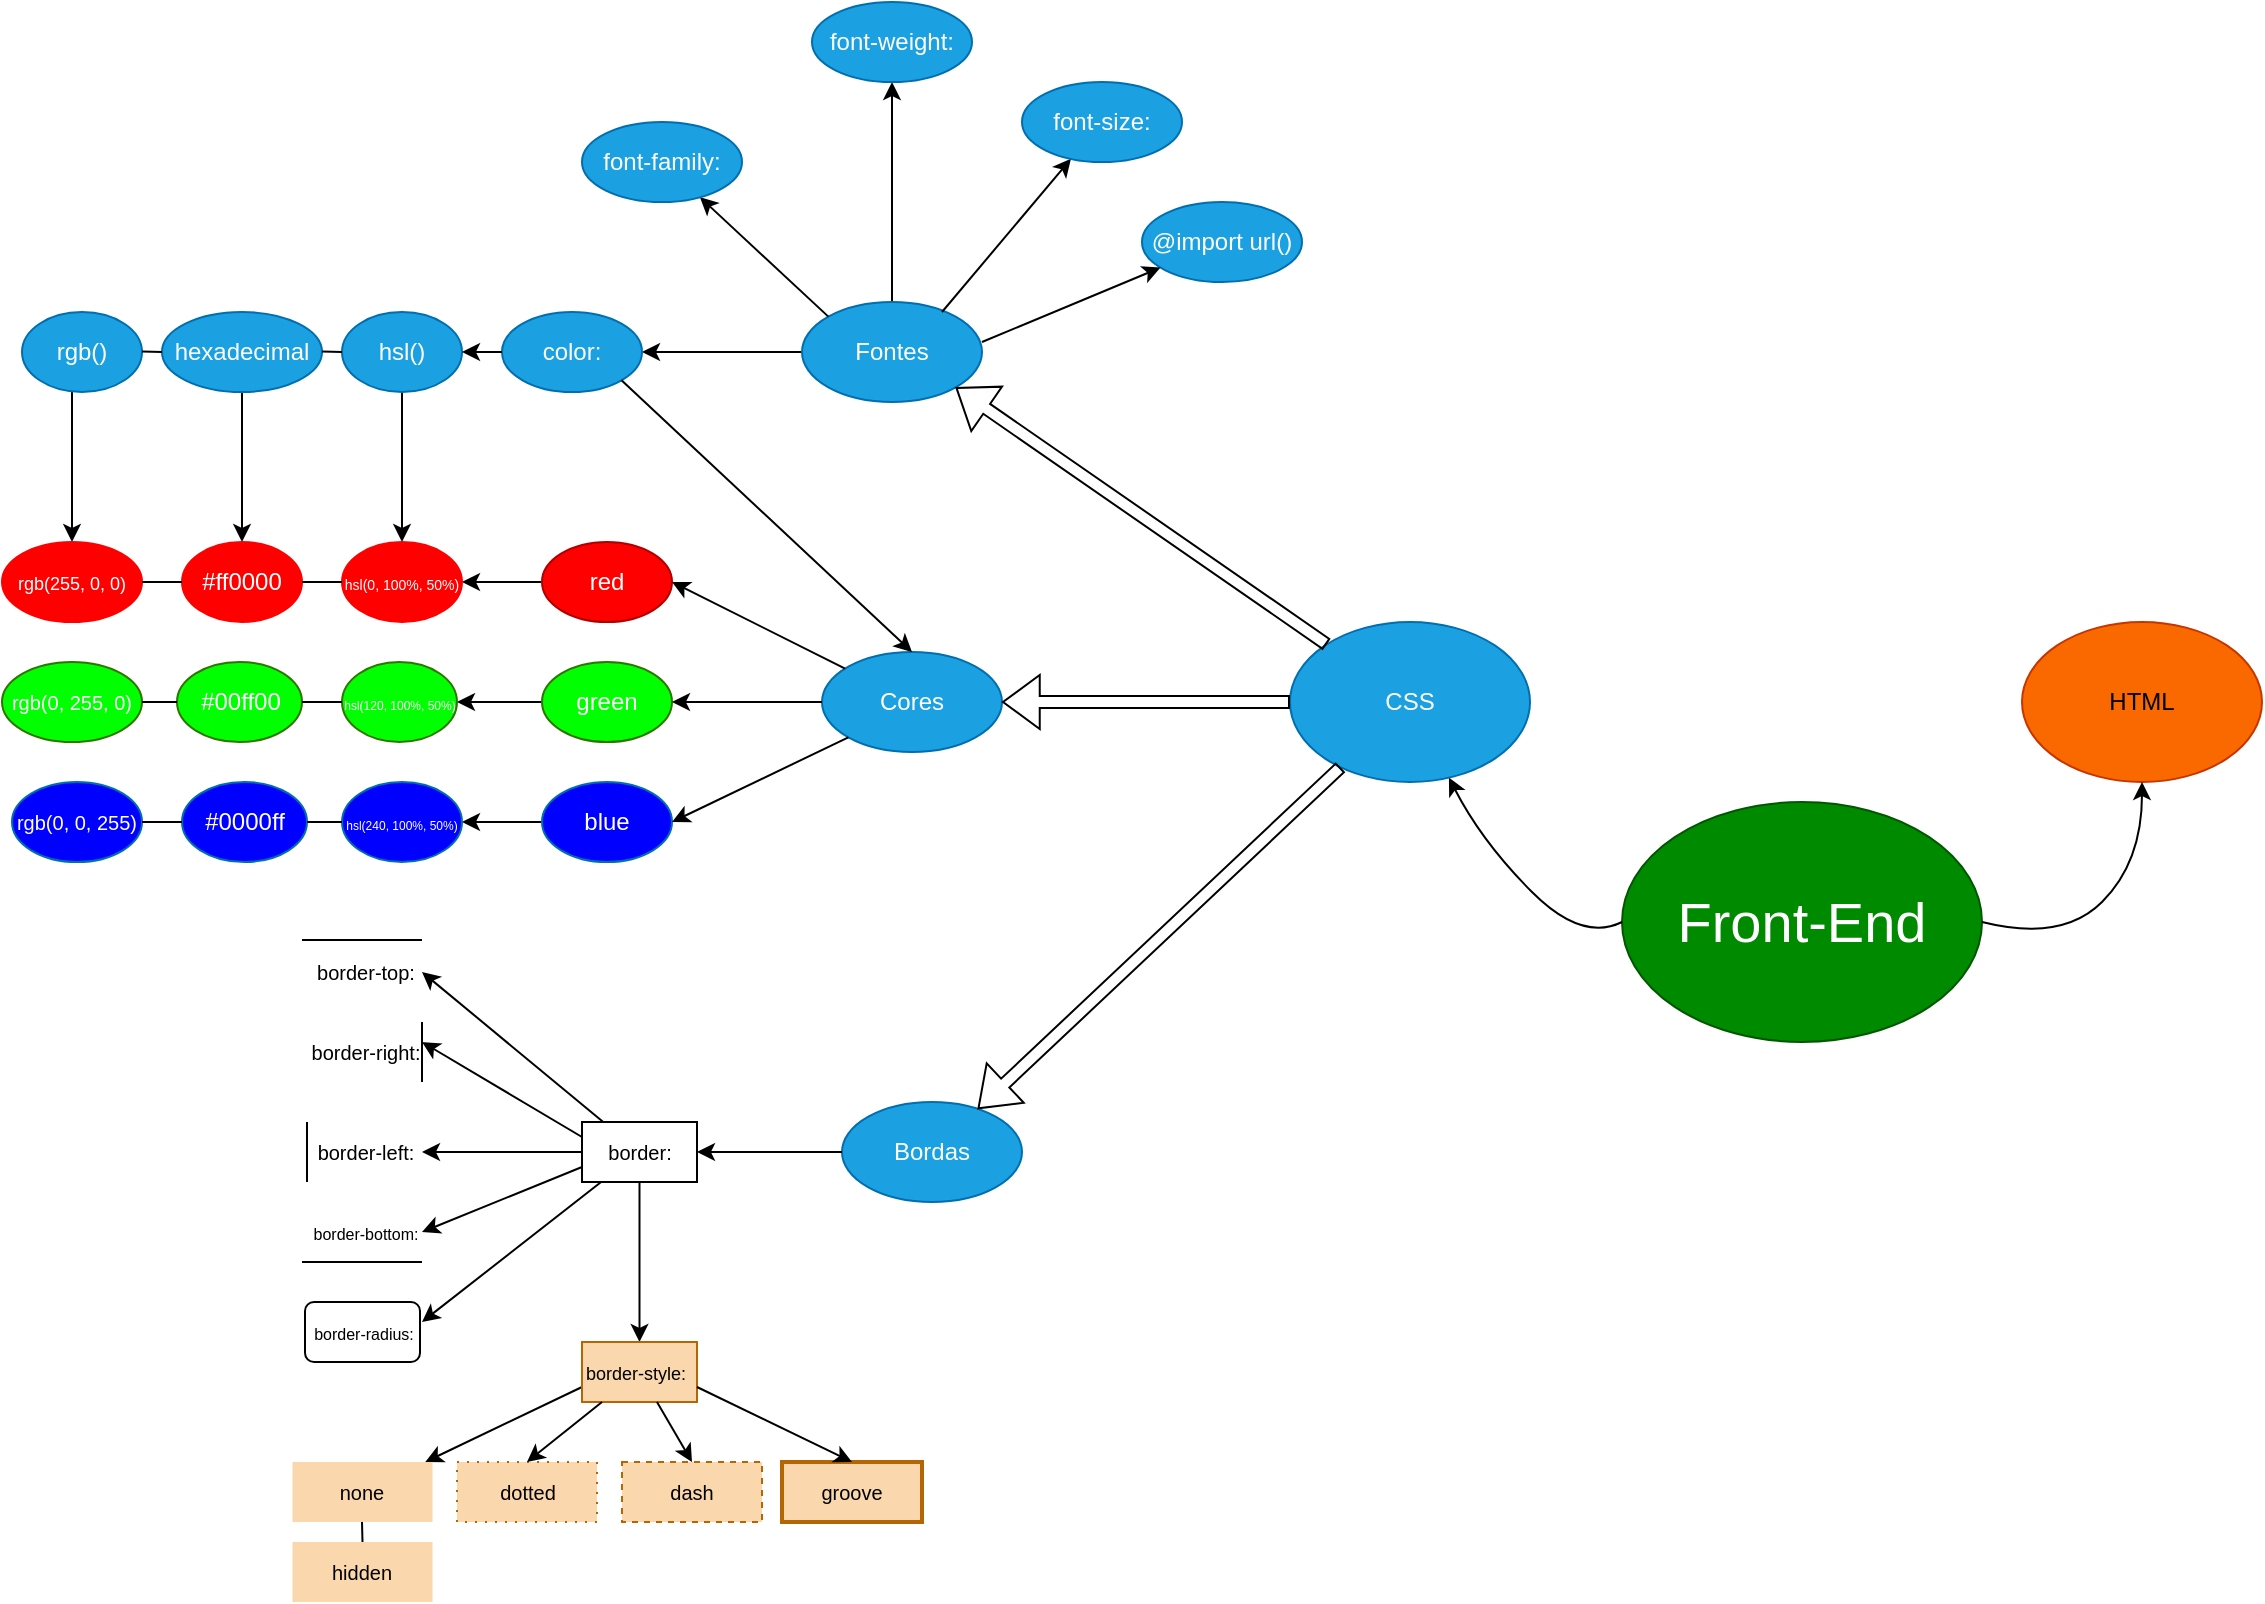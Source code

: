 <mxfile version="20.7.4" type="github">
  <diagram id="JXbd3Xh_fMig0dIp4bEp" name="Página-1">
    <mxGraphModel dx="1687" dy="896" grid="1" gridSize="10" guides="1" tooltips="1" connect="1" arrows="1" fold="1" page="1" pageScale="1" pageWidth="1920" pageHeight="1200" math="0" shadow="0">
      <root>
        <mxCell id="0" />
        <mxCell id="1" parent="0" />
        <mxCell id="tiq8Vk0MEegw2YPeXYxS-1" value="CSS" style="ellipse;whiteSpace=wrap;html=1;fillColor=#1ba1e2;fontColor=#ffffff;strokeColor=#006EAF;" vertex="1" parent="1">
          <mxGeometry x="654" y="440" width="120" height="80" as="geometry" />
        </mxCell>
        <mxCell id="tiq8Vk0MEegw2YPeXYxS-2" value="&lt;font style=&quot;font-size: 28px;&quot;&gt;Front-End&lt;/font&gt;" style="ellipse;whiteSpace=wrap;html=1;fillColor=#008a00;fontColor=#ffffff;strokeColor=#005700;" vertex="1" parent="1">
          <mxGeometry x="820" y="530" width="180" height="120" as="geometry" />
        </mxCell>
        <mxCell id="tiq8Vk0MEegw2YPeXYxS-3" value="&lt;div style=&quot;font-size: 12px;&quot;&gt;&lt;font style=&quot;font-size: 12px;&quot;&gt;HTML&lt;/font&gt;&lt;/div&gt;" style="ellipse;whiteSpace=wrap;html=1;fontSize=28;fillColor=#fa6800;fontColor=#000000;strokeColor=#C73500;" vertex="1" parent="1">
          <mxGeometry x="1020" y="440" width="120" height="80" as="geometry" />
        </mxCell>
        <mxCell id="tiq8Vk0MEegw2YPeXYxS-5" value="" style="curved=1;endArrow=classic;html=1;rounded=0;fontSize=12;exitX=0;exitY=0.5;exitDx=0;exitDy=0;" edge="1" parent="1" source="tiq8Vk0MEegw2YPeXYxS-2" target="tiq8Vk0MEegw2YPeXYxS-1">
          <mxGeometry width="50" height="50" relative="1" as="geometry">
            <mxPoint x="750" y="600" as="sourcePoint" />
            <mxPoint x="800" y="550" as="targetPoint" />
            <Array as="points">
              <mxPoint x="800" y="600" />
              <mxPoint x="750" y="550" />
            </Array>
          </mxGeometry>
        </mxCell>
        <mxCell id="tiq8Vk0MEegw2YPeXYxS-7" value="" style="curved=1;endArrow=classic;html=1;rounded=0;fontSize=12;entryX=0.5;entryY=1;entryDx=0;entryDy=0;exitX=1;exitY=0.5;exitDx=0;exitDy=0;" edge="1" parent="1" source="tiq8Vk0MEegw2YPeXYxS-2" target="tiq8Vk0MEegw2YPeXYxS-3">
          <mxGeometry width="50" height="50" relative="1" as="geometry">
            <mxPoint x="1040" y="600" as="sourcePoint" />
            <mxPoint x="1090" y="550" as="targetPoint" />
            <Array as="points">
              <mxPoint x="1040" y="600" />
              <mxPoint x="1080" y="560" />
            </Array>
          </mxGeometry>
        </mxCell>
        <mxCell id="tiq8Vk0MEegw2YPeXYxS-10" value="Cores" style="ellipse;whiteSpace=wrap;html=1;fillColor=#1ba1e2;fontColor=#ffffff;strokeColor=#006EAF;" vertex="1" parent="1">
          <mxGeometry x="420" y="455" width="90" height="50" as="geometry" />
        </mxCell>
        <mxCell id="tiq8Vk0MEegw2YPeXYxS-19" value="" style="edgeStyle=orthogonalEdgeStyle;rounded=0;orthogonalLoop=1;jettySize=auto;html=1;fontSize=12;exitX=0.5;exitY=0;exitDx=0;exitDy=0;" edge="1" parent="1" source="tiq8Vk0MEegw2YPeXYxS-12" target="tiq8Vk0MEegw2YPeXYxS-16">
          <mxGeometry x="0.303" y="-10" relative="1" as="geometry">
            <Array as="points">
              <mxPoint x="455" y="220" />
              <mxPoint x="455" y="220" />
            </Array>
            <mxPoint as="offset" />
          </mxGeometry>
        </mxCell>
        <mxCell id="tiq8Vk0MEegw2YPeXYxS-21" style="edgeStyle=orthogonalEdgeStyle;rounded=0;orthogonalLoop=1;jettySize=auto;html=1;fontSize=12;" edge="1" parent="1" source="tiq8Vk0MEegw2YPeXYxS-12" target="tiq8Vk0MEegw2YPeXYxS-20">
          <mxGeometry relative="1" as="geometry" />
        </mxCell>
        <mxCell id="tiq8Vk0MEegw2YPeXYxS-12" value="Fontes" style="ellipse;whiteSpace=wrap;html=1;fillColor=#1ba1e2;fontColor=#ffffff;strokeColor=#006EAF;" vertex="1" parent="1">
          <mxGeometry x="410" y="280" width="90" height="50" as="geometry" />
        </mxCell>
        <mxCell id="tiq8Vk0MEegw2YPeXYxS-14" value="Bordas" style="ellipse;whiteSpace=wrap;html=1;fillColor=#1ba1e2;fontColor=#ffffff;strokeColor=#006EAF;" vertex="1" parent="1">
          <mxGeometry x="430" y="680" width="90" height="50" as="geometry" />
        </mxCell>
        <mxCell id="tiq8Vk0MEegw2YPeXYxS-16" value="font-weight:" style="ellipse;whiteSpace=wrap;html=1;fillColor=#1ba1e2;fontColor=#ffffff;strokeColor=#006EAF;" vertex="1" parent="1">
          <mxGeometry x="415" y="130" width="80" height="40" as="geometry" />
        </mxCell>
        <mxCell id="tiq8Vk0MEegw2YPeXYxS-20" value="color:" style="ellipse;whiteSpace=wrap;html=1;fillColor=#1ba1e2;fontColor=#ffffff;strokeColor=#006EAF;fontSize=12;" vertex="1" parent="1">
          <mxGeometry x="260" y="285" width="70" height="40" as="geometry" />
        </mxCell>
        <mxCell id="tiq8Vk0MEegw2YPeXYxS-29" value="" style="endArrow=classic;html=1;rounded=0;fontSize=12;exitX=0;exitY=0;exitDx=0;exitDy=0;" edge="1" parent="1" source="tiq8Vk0MEegw2YPeXYxS-12" target="tiq8Vk0MEegw2YPeXYxS-31">
          <mxGeometry width="50" height="50" relative="1" as="geometry">
            <mxPoint x="370" y="280" as="sourcePoint" />
            <mxPoint x="340" y="210" as="targetPoint" />
          </mxGeometry>
        </mxCell>
        <mxCell id="tiq8Vk0MEegw2YPeXYxS-31" value="font-family:" style="ellipse;whiteSpace=wrap;html=1;fillColor=#1ba1e2;fontColor=#ffffff;strokeColor=#006EAF;" vertex="1" parent="1">
          <mxGeometry x="300" y="190" width="80" height="40" as="geometry" />
        </mxCell>
        <mxCell id="tiq8Vk0MEegw2YPeXYxS-32" value="" style="endArrow=classic;html=1;rounded=0;fontSize=12;entryX=0.5;entryY=0;entryDx=0;entryDy=0;exitX=1;exitY=1;exitDx=0;exitDy=0;" edge="1" parent="1" source="tiq8Vk0MEegw2YPeXYxS-20" target="tiq8Vk0MEegw2YPeXYxS-10">
          <mxGeometry width="50" height="50" relative="1" as="geometry">
            <mxPoint x="340" y="420" as="sourcePoint" />
            <mxPoint x="390" y="370" as="targetPoint" />
          </mxGeometry>
        </mxCell>
        <mxCell id="tiq8Vk0MEegw2YPeXYxS-33" value="" style="endArrow=classic;html=1;rounded=0;fontSize=12;" edge="1" parent="1" target="tiq8Vk0MEegw2YPeXYxS-34">
          <mxGeometry width="50" height="50" relative="1" as="geometry">
            <mxPoint x="480" y="285" as="sourcePoint" />
            <mxPoint x="550" y="200" as="targetPoint" />
          </mxGeometry>
        </mxCell>
        <mxCell id="tiq8Vk0MEegw2YPeXYxS-34" value="font-size:" style="ellipse;whiteSpace=wrap;html=1;fillColor=#1ba1e2;fontColor=#ffffff;strokeColor=#006EAF;" vertex="1" parent="1">
          <mxGeometry x="520" y="170" width="80" height="40" as="geometry" />
        </mxCell>
        <mxCell id="tiq8Vk0MEegw2YPeXYxS-35" value="" style="shape=flexArrow;endArrow=classic;html=1;rounded=0;fontSize=12;width=6;endSize=5.79;entryX=1;entryY=1;entryDx=0;entryDy=0;" edge="1" parent="1" source="tiq8Vk0MEegw2YPeXYxS-1" target="tiq8Vk0MEegw2YPeXYxS-12">
          <mxGeometry width="50" height="50" relative="1" as="geometry">
            <mxPoint x="680" y="440" as="sourcePoint" />
            <mxPoint x="550" y="370" as="targetPoint" />
          </mxGeometry>
        </mxCell>
        <mxCell id="tiq8Vk0MEegw2YPeXYxS-36" value="" style="shape=flexArrow;endArrow=classic;html=1;rounded=0;fontSize=12;width=6;endSize=5.79;entryX=1;entryY=0.5;entryDx=0;entryDy=0;" edge="1" parent="1" source="tiq8Vk0MEegw2YPeXYxS-1" target="tiq8Vk0MEegw2YPeXYxS-10">
          <mxGeometry width="50" height="50" relative="1" as="geometry">
            <mxPoint x="685.54" y="608.521" as="sourcePoint" />
            <mxPoint x="500.0" y="479.998" as="targetPoint" />
          </mxGeometry>
        </mxCell>
        <mxCell id="tiq8Vk0MEegw2YPeXYxS-38" value="" style="shape=flexArrow;endArrow=classic;html=1;rounded=0;fontSize=12;width=6;endSize=5.79;" edge="1" parent="1" source="tiq8Vk0MEegw2YPeXYxS-1" target="tiq8Vk0MEegw2YPeXYxS-14">
          <mxGeometry width="50" height="50" relative="1" as="geometry">
            <mxPoint x="664" y="650" as="sourcePoint" />
            <mxPoint x="520" y="650" as="targetPoint" />
          </mxGeometry>
        </mxCell>
        <mxCell id="tiq8Vk0MEegw2YPeXYxS-39" value="@import url()" style="ellipse;whiteSpace=wrap;html=1;fillColor=#1ba1e2;fontColor=#ffffff;strokeColor=#006EAF;" vertex="1" parent="1">
          <mxGeometry x="580" y="230" width="80" height="40" as="geometry" />
        </mxCell>
        <mxCell id="tiq8Vk0MEegw2YPeXYxS-40" value="" style="endArrow=classic;html=1;rounded=0;fontSize=12;" edge="1" parent="1" target="tiq8Vk0MEegw2YPeXYxS-39">
          <mxGeometry width="50" height="50" relative="1" as="geometry">
            <mxPoint x="500" y="300" as="sourcePoint" />
            <mxPoint x="550" y="250" as="targetPoint" />
          </mxGeometry>
        </mxCell>
        <mxCell id="tiq8Vk0MEegw2YPeXYxS-81" value="" style="edgeStyle=none;rounded=0;orthogonalLoop=1;jettySize=auto;html=1;fontSize=10;entryX=1;entryY=0.5;entryDx=0;entryDy=0;" edge="1" parent="1" source="tiq8Vk0MEegw2YPeXYxS-41" target="tiq8Vk0MEegw2YPeXYxS-78">
          <mxGeometry relative="1" as="geometry" />
        </mxCell>
        <mxCell id="tiq8Vk0MEegw2YPeXYxS-41" value="blue" style="ellipse;whiteSpace=wrap;html=1;fillColor=#0000ff;fontColor=#ffffff;strokeColor=#006EAF;" vertex="1" parent="1">
          <mxGeometry x="280" y="520" width="65" height="40" as="geometry" />
        </mxCell>
        <mxCell id="tiq8Vk0MEegw2YPeXYxS-62" value="" style="edgeStyle=none;rounded=0;orthogonalLoop=1;jettySize=auto;html=1;fontSize=9;entryX=1;entryY=0.5;entryDx=0;entryDy=0;" edge="1" parent="1" source="tiq8Vk0MEegw2YPeXYxS-43" target="tiq8Vk0MEegw2YPeXYxS-56">
          <mxGeometry relative="1" as="geometry" />
        </mxCell>
        <mxCell id="tiq8Vk0MEegw2YPeXYxS-43" value="red" style="ellipse;whiteSpace=wrap;html=1;fillColor=#FF0000;fontColor=#ffffff;strokeColor=#B20000;" vertex="1" parent="1">
          <mxGeometry x="280" y="400" width="65" height="40" as="geometry" />
        </mxCell>
        <mxCell id="tiq8Vk0MEegw2YPeXYxS-74" value="" style="edgeStyle=none;rounded=0;orthogonalLoop=1;jettySize=auto;html=1;fontSize=10;entryX=1;entryY=0.5;entryDx=0;entryDy=0;" edge="1" parent="1" source="tiq8Vk0MEegw2YPeXYxS-44" target="tiq8Vk0MEegw2YPeXYxS-71">
          <mxGeometry relative="1" as="geometry" />
        </mxCell>
        <mxCell id="tiq8Vk0MEegw2YPeXYxS-44" value="green" style="ellipse;whiteSpace=wrap;html=1;fillColor=#00ff00;fontColor=#ffffff;strokeColor=#2D7600;" vertex="1" parent="1">
          <mxGeometry x="280" y="460" width="65" height="40" as="geometry" />
        </mxCell>
        <mxCell id="tiq8Vk0MEegw2YPeXYxS-45" value="" style="endArrow=classic;html=1;rounded=0;fontSize=12;entryX=1;entryY=0.5;entryDx=0;entryDy=0;" edge="1" parent="1" source="tiq8Vk0MEegw2YPeXYxS-10" target="tiq8Vk0MEegw2YPeXYxS-44">
          <mxGeometry width="50" height="50" relative="1" as="geometry">
            <mxPoint x="365" y="495" as="sourcePoint" />
            <mxPoint x="415" y="445" as="targetPoint" />
          </mxGeometry>
        </mxCell>
        <mxCell id="tiq8Vk0MEegw2YPeXYxS-46" value="" style="endArrow=classic;html=1;rounded=0;fontSize=12;entryX=1;entryY=0.5;entryDx=0;entryDy=0;" edge="1" parent="1" source="tiq8Vk0MEegw2YPeXYxS-10" target="tiq8Vk0MEegw2YPeXYxS-43">
          <mxGeometry width="50" height="50" relative="1" as="geometry">
            <mxPoint x="330" y="530" as="sourcePoint" />
            <mxPoint x="380" y="480" as="targetPoint" />
          </mxGeometry>
        </mxCell>
        <mxCell id="tiq8Vk0MEegw2YPeXYxS-47" value="" style="endArrow=classic;html=1;rounded=0;fontSize=12;entryX=1;entryY=0.5;entryDx=0;entryDy=0;exitX=0;exitY=1;exitDx=0;exitDy=0;" edge="1" parent="1" source="tiq8Vk0MEegw2YPeXYxS-10" target="tiq8Vk0MEegw2YPeXYxS-41">
          <mxGeometry width="50" height="50" relative="1" as="geometry">
            <mxPoint x="330" y="560" as="sourcePoint" />
            <mxPoint x="380" y="510" as="targetPoint" />
          </mxGeometry>
        </mxCell>
        <mxCell id="tiq8Vk0MEegw2YPeXYxS-61" value="" style="edgeStyle=none;rounded=0;orthogonalLoop=1;jettySize=auto;html=1;fontSize=7;exitX=0.417;exitY=0.625;exitDx=0;exitDy=0;exitPerimeter=0;" edge="1" parent="1" source="tiq8Vk0MEegw2YPeXYxS-49" target="tiq8Vk0MEegw2YPeXYxS-60">
          <mxGeometry relative="1" as="geometry">
            <mxPoint x="45" y="350" as="sourcePoint" />
          </mxGeometry>
        </mxCell>
        <mxCell id="tiq8Vk0MEegw2YPeXYxS-49" value="rgb()" style="ellipse;whiteSpace=wrap;html=1;fillColor=#1ba1e2;fontColor=#ffffff;strokeColor=#006EAF;fontSize=12;" vertex="1" parent="1">
          <mxGeometry x="20" y="285" width="60" height="40" as="geometry" />
        </mxCell>
        <mxCell id="tiq8Vk0MEegw2YPeXYxS-59" value="" style="edgeStyle=none;rounded=0;orthogonalLoop=1;jettySize=auto;html=1;fontSize=7;" edge="1" parent="1" source="tiq8Vk0MEegw2YPeXYxS-50" target="tiq8Vk0MEegw2YPeXYxS-58">
          <mxGeometry relative="1" as="geometry" />
        </mxCell>
        <mxCell id="tiq8Vk0MEegw2YPeXYxS-50" value="hexadecimal" style="ellipse;whiteSpace=wrap;html=1;fillColor=#1ba1e2;fontColor=#ffffff;strokeColor=#006EAF;fontSize=12;" vertex="1" parent="1">
          <mxGeometry x="90" y="285" width="80" height="40" as="geometry" />
        </mxCell>
        <mxCell id="tiq8Vk0MEegw2YPeXYxS-57" value="" style="edgeStyle=none;rounded=0;orthogonalLoop=1;jettySize=auto;html=1;fontSize=12;" edge="1" parent="1" source="tiq8Vk0MEegw2YPeXYxS-51" target="tiq8Vk0MEegw2YPeXYxS-56">
          <mxGeometry relative="1" as="geometry" />
        </mxCell>
        <mxCell id="tiq8Vk0MEegw2YPeXYxS-51" value="hsl()" style="ellipse;whiteSpace=wrap;html=1;fillColor=#1ba1e2;fontColor=#ffffff;strokeColor=#006EAF;fontSize=12;" vertex="1" parent="1">
          <mxGeometry x="180" y="285" width="60" height="40" as="geometry" />
        </mxCell>
        <mxCell id="tiq8Vk0MEegw2YPeXYxS-52" value="" style="endArrow=none;html=1;rounded=0;fontSize=12;" edge="1" parent="1">
          <mxGeometry width="50" height="50" relative="1" as="geometry">
            <mxPoint x="80" y="304.76" as="sourcePoint" />
            <mxPoint x="90" y="305" as="targetPoint" />
          </mxGeometry>
        </mxCell>
        <mxCell id="tiq8Vk0MEegw2YPeXYxS-53" value="" style="endArrow=none;html=1;rounded=0;fontSize=12;" edge="1" parent="1" target="tiq8Vk0MEegw2YPeXYxS-51">
          <mxGeometry width="50" height="50" relative="1" as="geometry">
            <mxPoint x="170" y="304.76" as="sourcePoint" />
            <mxPoint x="180" y="330" as="targetPoint" />
          </mxGeometry>
        </mxCell>
        <mxCell id="tiq8Vk0MEegw2YPeXYxS-54" value="" style="endArrow=classic;html=1;rounded=0;fontSize=12;entryX=1;entryY=0.5;entryDx=0;entryDy=0;" edge="1" parent="1" target="tiq8Vk0MEegw2YPeXYxS-51">
          <mxGeometry width="50" height="50" relative="1" as="geometry">
            <mxPoint x="260" y="305" as="sourcePoint" />
            <mxPoint x="240" y="304.76" as="targetPoint" />
          </mxGeometry>
        </mxCell>
        <mxCell id="tiq8Vk0MEegw2YPeXYxS-56" value="&lt;div align=&quot;left&quot;&gt;&lt;font style=&quot;font-size: 7px;&quot;&gt;hsl(0, 100%, 50%)&lt;/font&gt;&lt;br&gt;&lt;/div&gt;" style="ellipse;whiteSpace=wrap;html=1;fillColor=#ff0000;fontColor=#ffffff;strokeColor=#FF0000;fontSize=12;" vertex="1" parent="1">
          <mxGeometry x="180" y="400" width="60" height="40" as="geometry" />
        </mxCell>
        <mxCell id="tiq8Vk0MEegw2YPeXYxS-58" value="&lt;div&gt;#ff0000&lt;/div&gt;" style="ellipse;whiteSpace=wrap;html=1;fillColor=#FF0000;fontColor=#ffffff;strokeColor=#FF0000;fontSize=12;" vertex="1" parent="1">
          <mxGeometry x="100" y="400" width="60" height="40" as="geometry" />
        </mxCell>
        <mxCell id="tiq8Vk0MEegw2YPeXYxS-60" value="&lt;font style=&quot;font-size: 9px;&quot;&gt;rgb(255, 0, 0)&lt;/font&gt;" style="ellipse;whiteSpace=wrap;html=1;fillColor=#FF0000;fontColor=#ffffff;strokeColor=#FF0000;fontSize=12;" vertex="1" parent="1">
          <mxGeometry x="10" y="400" width="70" height="40" as="geometry" />
        </mxCell>
        <mxCell id="tiq8Vk0MEegw2YPeXYxS-67" value="" style="endArrow=none;html=1;rounded=0;fontSize=9;entryX=0;entryY=0.5;entryDx=0;entryDy=0;exitX=1;exitY=0.5;exitDx=0;exitDy=0;" edge="1" parent="1" source="tiq8Vk0MEegw2YPeXYxS-58" target="tiq8Vk0MEegw2YPeXYxS-56">
          <mxGeometry width="50" height="50" relative="1" as="geometry">
            <mxPoint x="140" y="500" as="sourcePoint" />
            <mxPoint x="190" y="450" as="targetPoint" />
          </mxGeometry>
        </mxCell>
        <mxCell id="tiq8Vk0MEegw2YPeXYxS-68" value="" style="endArrow=none;html=1;rounded=0;fontSize=9;exitX=1;exitY=0.5;exitDx=0;exitDy=0;entryX=0;entryY=0.5;entryDx=0;entryDy=0;" edge="1" parent="1" source="tiq8Vk0MEegw2YPeXYxS-60" target="tiq8Vk0MEegw2YPeXYxS-58">
          <mxGeometry width="50" height="50" relative="1" as="geometry">
            <mxPoint x="60" y="505" as="sourcePoint" />
            <mxPoint x="110" y="455" as="targetPoint" />
          </mxGeometry>
        </mxCell>
        <mxCell id="tiq8Vk0MEegw2YPeXYxS-71" value="&lt;font style=&quot;font-size: 6px;&quot;&gt;hsl(120, 100%, 50%)&lt;/font&gt;" style="ellipse;whiteSpace=wrap;html=1;fillColor=#00ff00;fontColor=#ffffff;strokeColor=#2D7600;" vertex="1" parent="1">
          <mxGeometry x="180" y="460" width="57.5" height="40" as="geometry" />
        </mxCell>
        <mxCell id="tiq8Vk0MEegw2YPeXYxS-72" value="#00ff00" style="ellipse;whiteSpace=wrap;html=1;fillColor=#00ff00;fontColor=#ffffff;strokeColor=#2D7600;" vertex="1" parent="1">
          <mxGeometry x="97.5" y="460" width="62.5" height="40" as="geometry" />
        </mxCell>
        <mxCell id="tiq8Vk0MEegw2YPeXYxS-73" value="&lt;font style=&quot;font-size: 10px;&quot;&gt;rgb(0, 255, 0)&lt;/font&gt;" style="ellipse;whiteSpace=wrap;html=1;fillColor=#00ff00;fontColor=#ffffff;strokeColor=#2D7600;" vertex="1" parent="1">
          <mxGeometry x="10" y="460" width="70" height="40" as="geometry" />
        </mxCell>
        <mxCell id="tiq8Vk0MEegw2YPeXYxS-75" value="" style="endArrow=none;html=1;rounded=0;fontSize=9;exitX=1;exitY=0.5;exitDx=0;exitDy=0;entryX=0;entryY=0.5;entryDx=0;entryDy=0;" edge="1" parent="1" source="tiq8Vk0MEegw2YPeXYxS-73" target="tiq8Vk0MEegw2YPeXYxS-72">
          <mxGeometry width="50" height="50" relative="1" as="geometry">
            <mxPoint x="80.0" y="479.76" as="sourcePoint" />
            <mxPoint x="100" y="480" as="targetPoint" />
          </mxGeometry>
        </mxCell>
        <mxCell id="tiq8Vk0MEegw2YPeXYxS-76" value="" style="endArrow=none;html=1;rounded=0;fontSize=9;exitX=1;exitY=0.5;exitDx=0;exitDy=0;" edge="1" parent="1" source="tiq8Vk0MEegw2YPeXYxS-72" target="tiq8Vk0MEegw2YPeXYxS-71">
          <mxGeometry width="50" height="50" relative="1" as="geometry">
            <mxPoint x="157.5" y="515" as="sourcePoint" />
            <mxPoint x="170" y="515" as="targetPoint" />
          </mxGeometry>
        </mxCell>
        <mxCell id="tiq8Vk0MEegw2YPeXYxS-77" style="edgeStyle=none;rounded=0;orthogonalLoop=1;jettySize=auto;html=1;exitX=0;exitY=0.5;exitDx=0;exitDy=0;fontSize=10;" edge="1" parent="1" source="tiq8Vk0MEegw2YPeXYxS-71" target="tiq8Vk0MEegw2YPeXYxS-71">
          <mxGeometry relative="1" as="geometry" />
        </mxCell>
        <mxCell id="tiq8Vk0MEegw2YPeXYxS-78" value="&lt;font style=&quot;font-size: 6px;&quot;&gt;hsl(240, 100%, 50%)&lt;/font&gt;" style="ellipse;whiteSpace=wrap;html=1;fillColor=#0000ff;fontColor=#ffffff;strokeColor=#006EAF;" vertex="1" parent="1">
          <mxGeometry x="180" y="520" width="60" height="40" as="geometry" />
        </mxCell>
        <mxCell id="tiq8Vk0MEegw2YPeXYxS-79" value="#0000ff" style="ellipse;whiteSpace=wrap;html=1;fillColor=#0000ff;fontColor=#ffffff;strokeColor=#006EAF;" vertex="1" parent="1">
          <mxGeometry x="100" y="520" width="62.5" height="40" as="geometry" />
        </mxCell>
        <mxCell id="tiq8Vk0MEegw2YPeXYxS-80" value="&lt;font style=&quot;font-size: 10px;&quot;&gt;rgb(0, 0, 255)&lt;/font&gt;" style="ellipse;whiteSpace=wrap;html=1;fillColor=#0000ff;fontColor=#ffffff;strokeColor=#006EAF;" vertex="1" parent="1">
          <mxGeometry x="15" y="520" width="65" height="40" as="geometry" />
        </mxCell>
        <mxCell id="tiq8Vk0MEegw2YPeXYxS-82" value="" style="endArrow=none;html=1;rounded=0;fontSize=9;exitX=1;exitY=0.5;exitDx=0;exitDy=0;entryX=0;entryY=0.5;entryDx=0;entryDy=0;" edge="1" parent="1" source="tiq8Vk0MEegw2YPeXYxS-79" target="tiq8Vk0MEegw2YPeXYxS-78">
          <mxGeometry width="50" height="50" relative="1" as="geometry">
            <mxPoint x="162.5" y="539.8" as="sourcePoint" />
            <mxPoint x="170" y="540" as="targetPoint" />
          </mxGeometry>
        </mxCell>
        <mxCell id="tiq8Vk0MEegw2YPeXYxS-83" value="" style="endArrow=none;html=1;rounded=0;fontSize=9;exitX=1;exitY=0.5;exitDx=0;exitDy=0;entryX=0;entryY=0.5;entryDx=0;entryDy=0;" edge="1" parent="1" source="tiq8Vk0MEegw2YPeXYxS-80" target="tiq8Vk0MEegw2YPeXYxS-79">
          <mxGeometry width="50" height="50" relative="1" as="geometry">
            <mxPoint x="90" y="490" as="sourcePoint" />
            <mxPoint x="90" y="520" as="targetPoint" />
          </mxGeometry>
        </mxCell>
        <mxCell id="tiq8Vk0MEegw2YPeXYxS-87" value="" style="edgeStyle=none;rounded=0;orthogonalLoop=1;jettySize=auto;html=1;fontSize=10;entryX=1;entryY=0.5;entryDx=0;entryDy=0;" edge="1" parent="1" source="tiq8Vk0MEegw2YPeXYxS-84" target="tiq8Vk0MEegw2YPeXYxS-86">
          <mxGeometry relative="1" as="geometry" />
        </mxCell>
        <mxCell id="tiq8Vk0MEegw2YPeXYxS-106" value="" style="edgeStyle=none;rounded=0;orthogonalLoop=1;jettySize=auto;html=1;fontSize=8;" edge="1" parent="1" source="tiq8Vk0MEegw2YPeXYxS-84" target="tiq8Vk0MEegw2YPeXYxS-105">
          <mxGeometry relative="1" as="geometry" />
        </mxCell>
        <mxCell id="tiq8Vk0MEegw2YPeXYxS-84" value="border:" style="rounded=0;whiteSpace=wrap;html=1;fontSize=10;" vertex="1" parent="1">
          <mxGeometry x="300" y="690" width="57.5" height="30" as="geometry" />
        </mxCell>
        <mxCell id="tiq8Vk0MEegw2YPeXYxS-85" value="" style="endArrow=classic;html=1;rounded=0;fontSize=10;entryX=1;entryY=0.5;entryDx=0;entryDy=0;exitX=0;exitY=0.5;exitDx=0;exitDy=0;" edge="1" parent="1" source="tiq8Vk0MEegw2YPeXYxS-14" target="tiq8Vk0MEegw2YPeXYxS-84">
          <mxGeometry width="50" height="50" relative="1" as="geometry">
            <mxPoint x="470" y="630" as="sourcePoint" />
            <mxPoint x="350" y="610" as="targetPoint" />
          </mxGeometry>
        </mxCell>
        <mxCell id="tiq8Vk0MEegw2YPeXYxS-86" value="&lt;div&gt;border-top:&lt;/div&gt;" style="rounded=0;whiteSpace=wrap;html=1;fontSize=10;fillColor=#FFFFFF;strokeColor=none;" vertex="1" parent="1">
          <mxGeometry x="162.5" y="600" width="57.5" height="30" as="geometry" />
        </mxCell>
        <mxCell id="tiq8Vk0MEegw2YPeXYxS-90" value="&lt;div&gt;border-right:&lt;/div&gt;" style="rounded=0;whiteSpace=wrap;html=1;fontSize=10;strokeColor=none;" vertex="1" parent="1">
          <mxGeometry x="162.5" y="640" width="57.5" height="30" as="geometry" />
        </mxCell>
        <mxCell id="tiq8Vk0MEegw2YPeXYxS-91" value="&lt;div&gt;border-left:&lt;/div&gt;" style="rounded=0;whiteSpace=wrap;html=1;fontSize=10;strokeColor=none;" vertex="1" parent="1">
          <mxGeometry x="162.5" y="690" width="57.5" height="30" as="geometry" />
        </mxCell>
        <mxCell id="tiq8Vk0MEegw2YPeXYxS-92" value="&lt;div&gt;&lt;font style=&quot;font-size: 8px;&quot;&gt;border-bottom:&lt;/font&gt;&lt;/div&gt;" style="rounded=0;whiteSpace=wrap;html=1;fontSize=10;strokeColor=none;" vertex="1" parent="1">
          <mxGeometry x="162.5" y="730" width="57.5" height="30" as="geometry" />
        </mxCell>
        <mxCell id="tiq8Vk0MEegw2YPeXYxS-93" value="" style="endArrow=none;html=1;rounded=0;fontSize=8;" edge="1" parent="1">
          <mxGeometry width="50" height="50" relative="1" as="geometry">
            <mxPoint x="160" y="599" as="sourcePoint" />
            <mxPoint x="220" y="599" as="targetPoint" />
          </mxGeometry>
        </mxCell>
        <mxCell id="tiq8Vk0MEegw2YPeXYxS-94" value="" style="endArrow=none;html=1;rounded=0;fontSize=8;" edge="1" parent="1">
          <mxGeometry x="0.333" y="10" width="50" height="50" relative="1" as="geometry">
            <mxPoint x="220" y="670" as="sourcePoint" />
            <mxPoint x="220" y="640" as="targetPoint" />
            <mxPoint as="offset" />
          </mxGeometry>
        </mxCell>
        <mxCell id="tiq8Vk0MEegw2YPeXYxS-95" value="" style="endArrow=none;html=1;rounded=0;fontSize=8;" edge="1" parent="1">
          <mxGeometry x="-1" width="50" height="50" relative="1" as="geometry">
            <mxPoint x="162.5" y="720" as="sourcePoint" />
            <mxPoint x="162.5" y="690" as="targetPoint" />
            <mxPoint as="offset" />
          </mxGeometry>
        </mxCell>
        <mxCell id="tiq8Vk0MEegw2YPeXYxS-97" value="" style="endArrow=none;html=1;rounded=0;fontSize=8;" edge="1" parent="1">
          <mxGeometry width="50" height="50" relative="1" as="geometry">
            <mxPoint x="160" y="760" as="sourcePoint" />
            <mxPoint x="220" y="760" as="targetPoint" />
          </mxGeometry>
        </mxCell>
        <mxCell id="tiq8Vk0MEegw2YPeXYxS-98" value="" style="endArrow=classic;html=1;rounded=0;fontSize=8;exitX=0;exitY=0.25;exitDx=0;exitDy=0;" edge="1" parent="1" source="tiq8Vk0MEegw2YPeXYxS-84">
          <mxGeometry width="50" height="50" relative="1" as="geometry">
            <mxPoint x="270" y="680" as="sourcePoint" />
            <mxPoint x="220" y="650" as="targetPoint" />
          </mxGeometry>
        </mxCell>
        <mxCell id="tiq8Vk0MEegw2YPeXYxS-100" value="" style="endArrow=classic;html=1;rounded=0;fontSize=8;entryX=1;entryY=0.5;entryDx=0;entryDy=0;" edge="1" parent="1" source="tiq8Vk0MEegw2YPeXYxS-84" target="tiq8Vk0MEegw2YPeXYxS-91">
          <mxGeometry width="50" height="50" relative="1" as="geometry">
            <mxPoint x="237.5" y="760" as="sourcePoint" />
            <mxPoint x="287.5" y="710" as="targetPoint" />
          </mxGeometry>
        </mxCell>
        <mxCell id="tiq8Vk0MEegw2YPeXYxS-101" value="" style="endArrow=classic;html=1;rounded=0;fontSize=8;exitX=0;exitY=0.75;exitDx=0;exitDy=0;entryX=1;entryY=0.5;entryDx=0;entryDy=0;" edge="1" parent="1" source="tiq8Vk0MEegw2YPeXYxS-84" target="tiq8Vk0MEegw2YPeXYxS-92">
          <mxGeometry width="50" height="50" relative="1" as="geometry">
            <mxPoint x="250" y="780" as="sourcePoint" />
            <mxPoint x="300" y="730" as="targetPoint" />
          </mxGeometry>
        </mxCell>
        <mxCell id="tiq8Vk0MEegw2YPeXYxS-102" value="&lt;font style=&quot;font-size: 8px;&quot;&gt;border-radius:&lt;/font&gt;" style="rounded=1;whiteSpace=wrap;html=1;fontSize=10;" vertex="1" parent="1">
          <mxGeometry x="161.5" y="780" width="57.5" height="30" as="geometry" />
        </mxCell>
        <mxCell id="tiq8Vk0MEegw2YPeXYxS-104" value="" style="endArrow=classic;html=1;rounded=0;fontSize=8;" edge="1" parent="1" source="tiq8Vk0MEegw2YPeXYxS-84">
          <mxGeometry width="50" height="50" relative="1" as="geometry">
            <mxPoint x="250" y="830" as="sourcePoint" />
            <mxPoint x="220" y="790" as="targetPoint" />
          </mxGeometry>
        </mxCell>
        <mxCell id="tiq8Vk0MEegw2YPeXYxS-108" value="" style="edgeStyle=none;rounded=0;orthogonalLoop=1;jettySize=auto;html=1;fontSize=9;exitX=0;exitY=0.75;exitDx=0;exitDy=0;" edge="1" parent="1" source="tiq8Vk0MEegw2YPeXYxS-105" target="tiq8Vk0MEegw2YPeXYxS-107">
          <mxGeometry relative="1" as="geometry" />
        </mxCell>
        <mxCell id="tiq8Vk0MEegw2YPeXYxS-105" value="&lt;div align=&quot;left&quot;&gt;&lt;font style=&quot;font-size: 9px;&quot;&gt;border-style:&lt;/font&gt;&lt;/div&gt;" style="rounded=0;whiteSpace=wrap;html=1;fontSize=10;align=left;fillColor=#fad7ac;strokeColor=#b46504;" vertex="1" parent="1">
          <mxGeometry x="300" y="800" width="57.5" height="30" as="geometry" />
        </mxCell>
        <mxCell id="tiq8Vk0MEegw2YPeXYxS-107" value="&lt;div align=&quot;center&quot;&gt;none&lt;/div&gt;" style="whiteSpace=wrap;html=1;fontSize=10;align=center;rounded=0;fillColor=#fad7ac;strokeColor=none;" vertex="1" parent="1">
          <mxGeometry x="155.25" y="860" width="70" height="30" as="geometry" />
        </mxCell>
        <mxCell id="tiq8Vk0MEegw2YPeXYxS-109" value="dotted" style="whiteSpace=wrap;html=1;fontSize=10;align=center;rounded=0;dashed=1;dashPattern=1 4;fillColor=#fad7ac;strokeColor=#b46504;" vertex="1" parent="1">
          <mxGeometry x="237.5" y="860" width="70" height="30" as="geometry" />
        </mxCell>
        <mxCell id="tiq8Vk0MEegw2YPeXYxS-110" value="&lt;div&gt;dash&lt;/div&gt;" style="whiteSpace=wrap;html=1;fontSize=10;align=center;rounded=0;dashed=1;fillColor=#fad7ac;strokeColor=#b46504;" vertex="1" parent="1">
          <mxGeometry x="320" y="860" width="70" height="30" as="geometry" />
        </mxCell>
        <mxCell id="tiq8Vk0MEegw2YPeXYxS-111" value="groove" style="whiteSpace=wrap;html=1;fontSize=10;align=center;rounded=0;strokeWidth=2;fillColor=#fad7ac;strokeColor=#b46504;" vertex="1" parent="1">
          <mxGeometry x="400" y="860" width="70" height="30" as="geometry" />
        </mxCell>
        <mxCell id="tiq8Vk0MEegw2YPeXYxS-112" value="" style="endArrow=classic;html=1;rounded=0;fontSize=9;entryX=0.5;entryY=0;entryDx=0;entryDy=0;" edge="1" parent="1" source="tiq8Vk0MEegw2YPeXYxS-105" target="tiq8Vk0MEegw2YPeXYxS-109">
          <mxGeometry width="50" height="50" relative="1" as="geometry">
            <mxPoint x="470" y="820" as="sourcePoint" />
            <mxPoint x="520" y="770" as="targetPoint" />
          </mxGeometry>
        </mxCell>
        <mxCell id="tiq8Vk0MEegw2YPeXYxS-113" value="" style="endArrow=classic;html=1;rounded=0;fontSize=9;entryX=0.5;entryY=0;entryDx=0;entryDy=0;" edge="1" parent="1" target="tiq8Vk0MEegw2YPeXYxS-110">
          <mxGeometry width="50" height="50" relative="1" as="geometry">
            <mxPoint x="337.5" y="830" as="sourcePoint" />
            <mxPoint x="300" y="860" as="targetPoint" />
          </mxGeometry>
        </mxCell>
        <mxCell id="tiq8Vk0MEegw2YPeXYxS-114" value="" style="endArrow=classic;html=1;rounded=0;fontSize=9;entryX=0.5;entryY=0;entryDx=0;entryDy=0;exitX=1;exitY=0.75;exitDx=0;exitDy=0;" edge="1" parent="1" source="tiq8Vk0MEegw2YPeXYxS-105" target="tiq8Vk0MEegw2YPeXYxS-111">
          <mxGeometry width="50" height="50" relative="1" as="geometry">
            <mxPoint x="360" y="830" as="sourcePoint" />
            <mxPoint x="321.25" y="840" as="targetPoint" />
          </mxGeometry>
        </mxCell>
        <mxCell id="tiq8Vk0MEegw2YPeXYxS-116" value="hidden" style="whiteSpace=wrap;html=1;fontSize=10;align=center;rounded=0;fillColor=#fad7ac;strokeColor=none;" vertex="1" parent="1">
          <mxGeometry x="155.25" y="900" width="70" height="30" as="geometry" />
        </mxCell>
        <mxCell id="tiq8Vk0MEegw2YPeXYxS-117" value="" style="endArrow=none;html=1;rounded=0;fontSize=9;exitX=0.5;exitY=0;exitDx=0;exitDy=0;" edge="1" parent="1" source="tiq8Vk0MEegw2YPeXYxS-116">
          <mxGeometry width="50" height="50" relative="1" as="geometry">
            <mxPoint x="140" y="940" as="sourcePoint" />
            <mxPoint x="190" y="890" as="targetPoint" />
          </mxGeometry>
        </mxCell>
      </root>
    </mxGraphModel>
  </diagram>
</mxfile>
